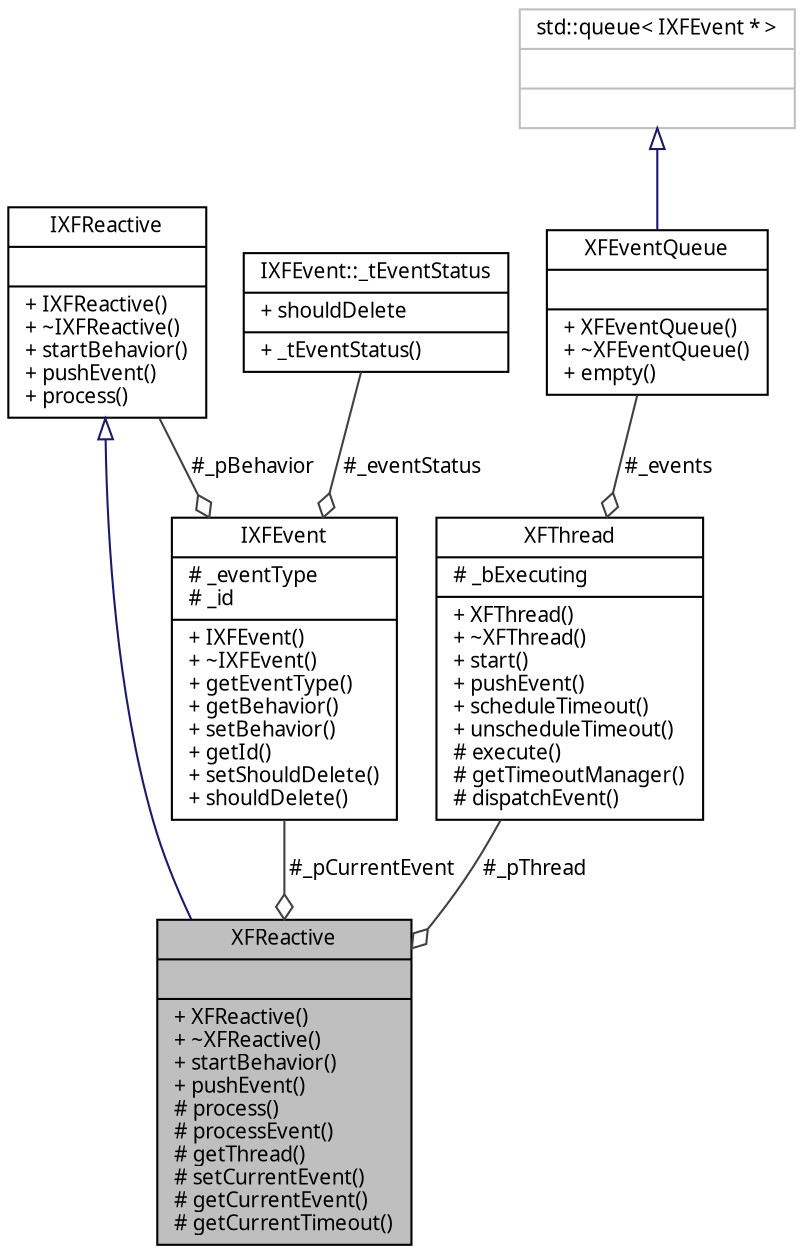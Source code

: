 digraph "XFReactive"
{
  edge [fontname="Helvetia.ttf",fontsize="10",labelfontname="Helvetia.ttf",labelfontsize="10"];
  node [fontname="Helvetia.ttf",fontsize="10",shape=record];
  Node1 [label="{XFReactive\n||+ XFReactive()\l+ ~XFReactive()\l+ startBehavior()\l+ pushEvent()\l# process()\l# processEvent()\l# getThread()\l# setCurrentEvent()\l# getCurrentEvent()\l# getCurrentTimeout()\l}",height=0.2,width=0.4,color="black", fillcolor="grey75", style="filled" fontcolor="black"];
  Node2 -> Node1 [dir="back",color="midnightblue",fontsize="10",style="solid",arrowtail="onormal",fontname="Helvetia.ttf"];
  Node2 [label="{IXFReactive\n||+ IXFReactive()\l+ ~IXFReactive()\l+ startBehavior()\l+ pushEvent()\l+ process()\l}",height=0.2,width=0.4,color="black", fillcolor="white", style="filled",URL="$class_i_x_f_reactive.html"];
  Node3 -> Node1 [color="grey25",fontsize="10",style="solid",label=" #_pCurrentEvent" ,arrowhead="odiamond",fontname="Helvetia.ttf"];
  Node3 [label="{IXFEvent\n|# _eventType\l# _id\l|+ IXFEvent()\l+ ~IXFEvent()\l+ getEventType()\l+ getBehavior()\l+ setBehavior()\l+ getId()\l+ setShouldDelete()\l+ shouldDelete()\l}",height=0.2,width=0.4,color="black", fillcolor="white", style="filled",URL="$class_i_x_f_event.html"];
  Node2 -> Node3 [color="grey25",fontsize="10",style="solid",label=" #_pBehavior" ,arrowhead="odiamond",fontname="Helvetia.ttf"];
  Node4 -> Node3 [color="grey25",fontsize="10",style="solid",label=" #_eventStatus" ,arrowhead="odiamond",fontname="Helvetia.ttf"];
  Node4 [label="{IXFEvent::_tEventStatus\n|+ shouldDelete\l|+ _tEventStatus()\l}",height=0.2,width=0.4,color="black", fillcolor="white", style="filled",URL="$struct_i_x_f_event_1_1__t_event_status.html"];
  Node5 -> Node1 [color="grey25",fontsize="10",style="solid",label=" #_pThread" ,arrowhead="odiamond",fontname="Helvetia.ttf"];
  Node5 [label="{XFThread\n|# _bExecuting\l|+ XFThread()\l+ ~XFThread()\l+ start()\l+ pushEvent()\l+ scheduleTimeout()\l+ unscheduleTimeout()\l# execute()\l# getTimeoutManager()\l# dispatchEvent()\l}",height=0.2,width=0.4,color="black", fillcolor="white", style="filled",URL="$class_x_f_thread.html"];
  Node6 -> Node5 [color="grey25",fontsize="10",style="solid",label=" #_events" ,arrowhead="odiamond",fontname="Helvetia.ttf"];
  Node6 [label="{XFEventQueue\n||+ XFEventQueue()\l+ ~XFEventQueue()\l+ empty()\l}",height=0.2,width=0.4,color="black", fillcolor="white", style="filled",URL="$class_x_f_event_queue.html"];
  Node7 -> Node6 [dir="back",color="midnightblue",fontsize="10",style="solid",arrowtail="onormal",fontname="Helvetia.ttf"];
  Node7 [label="{std::queue\< IXFEvent * \>\n||}",height=0.2,width=0.4,color="grey75", fillcolor="white", style="filled"];
}
